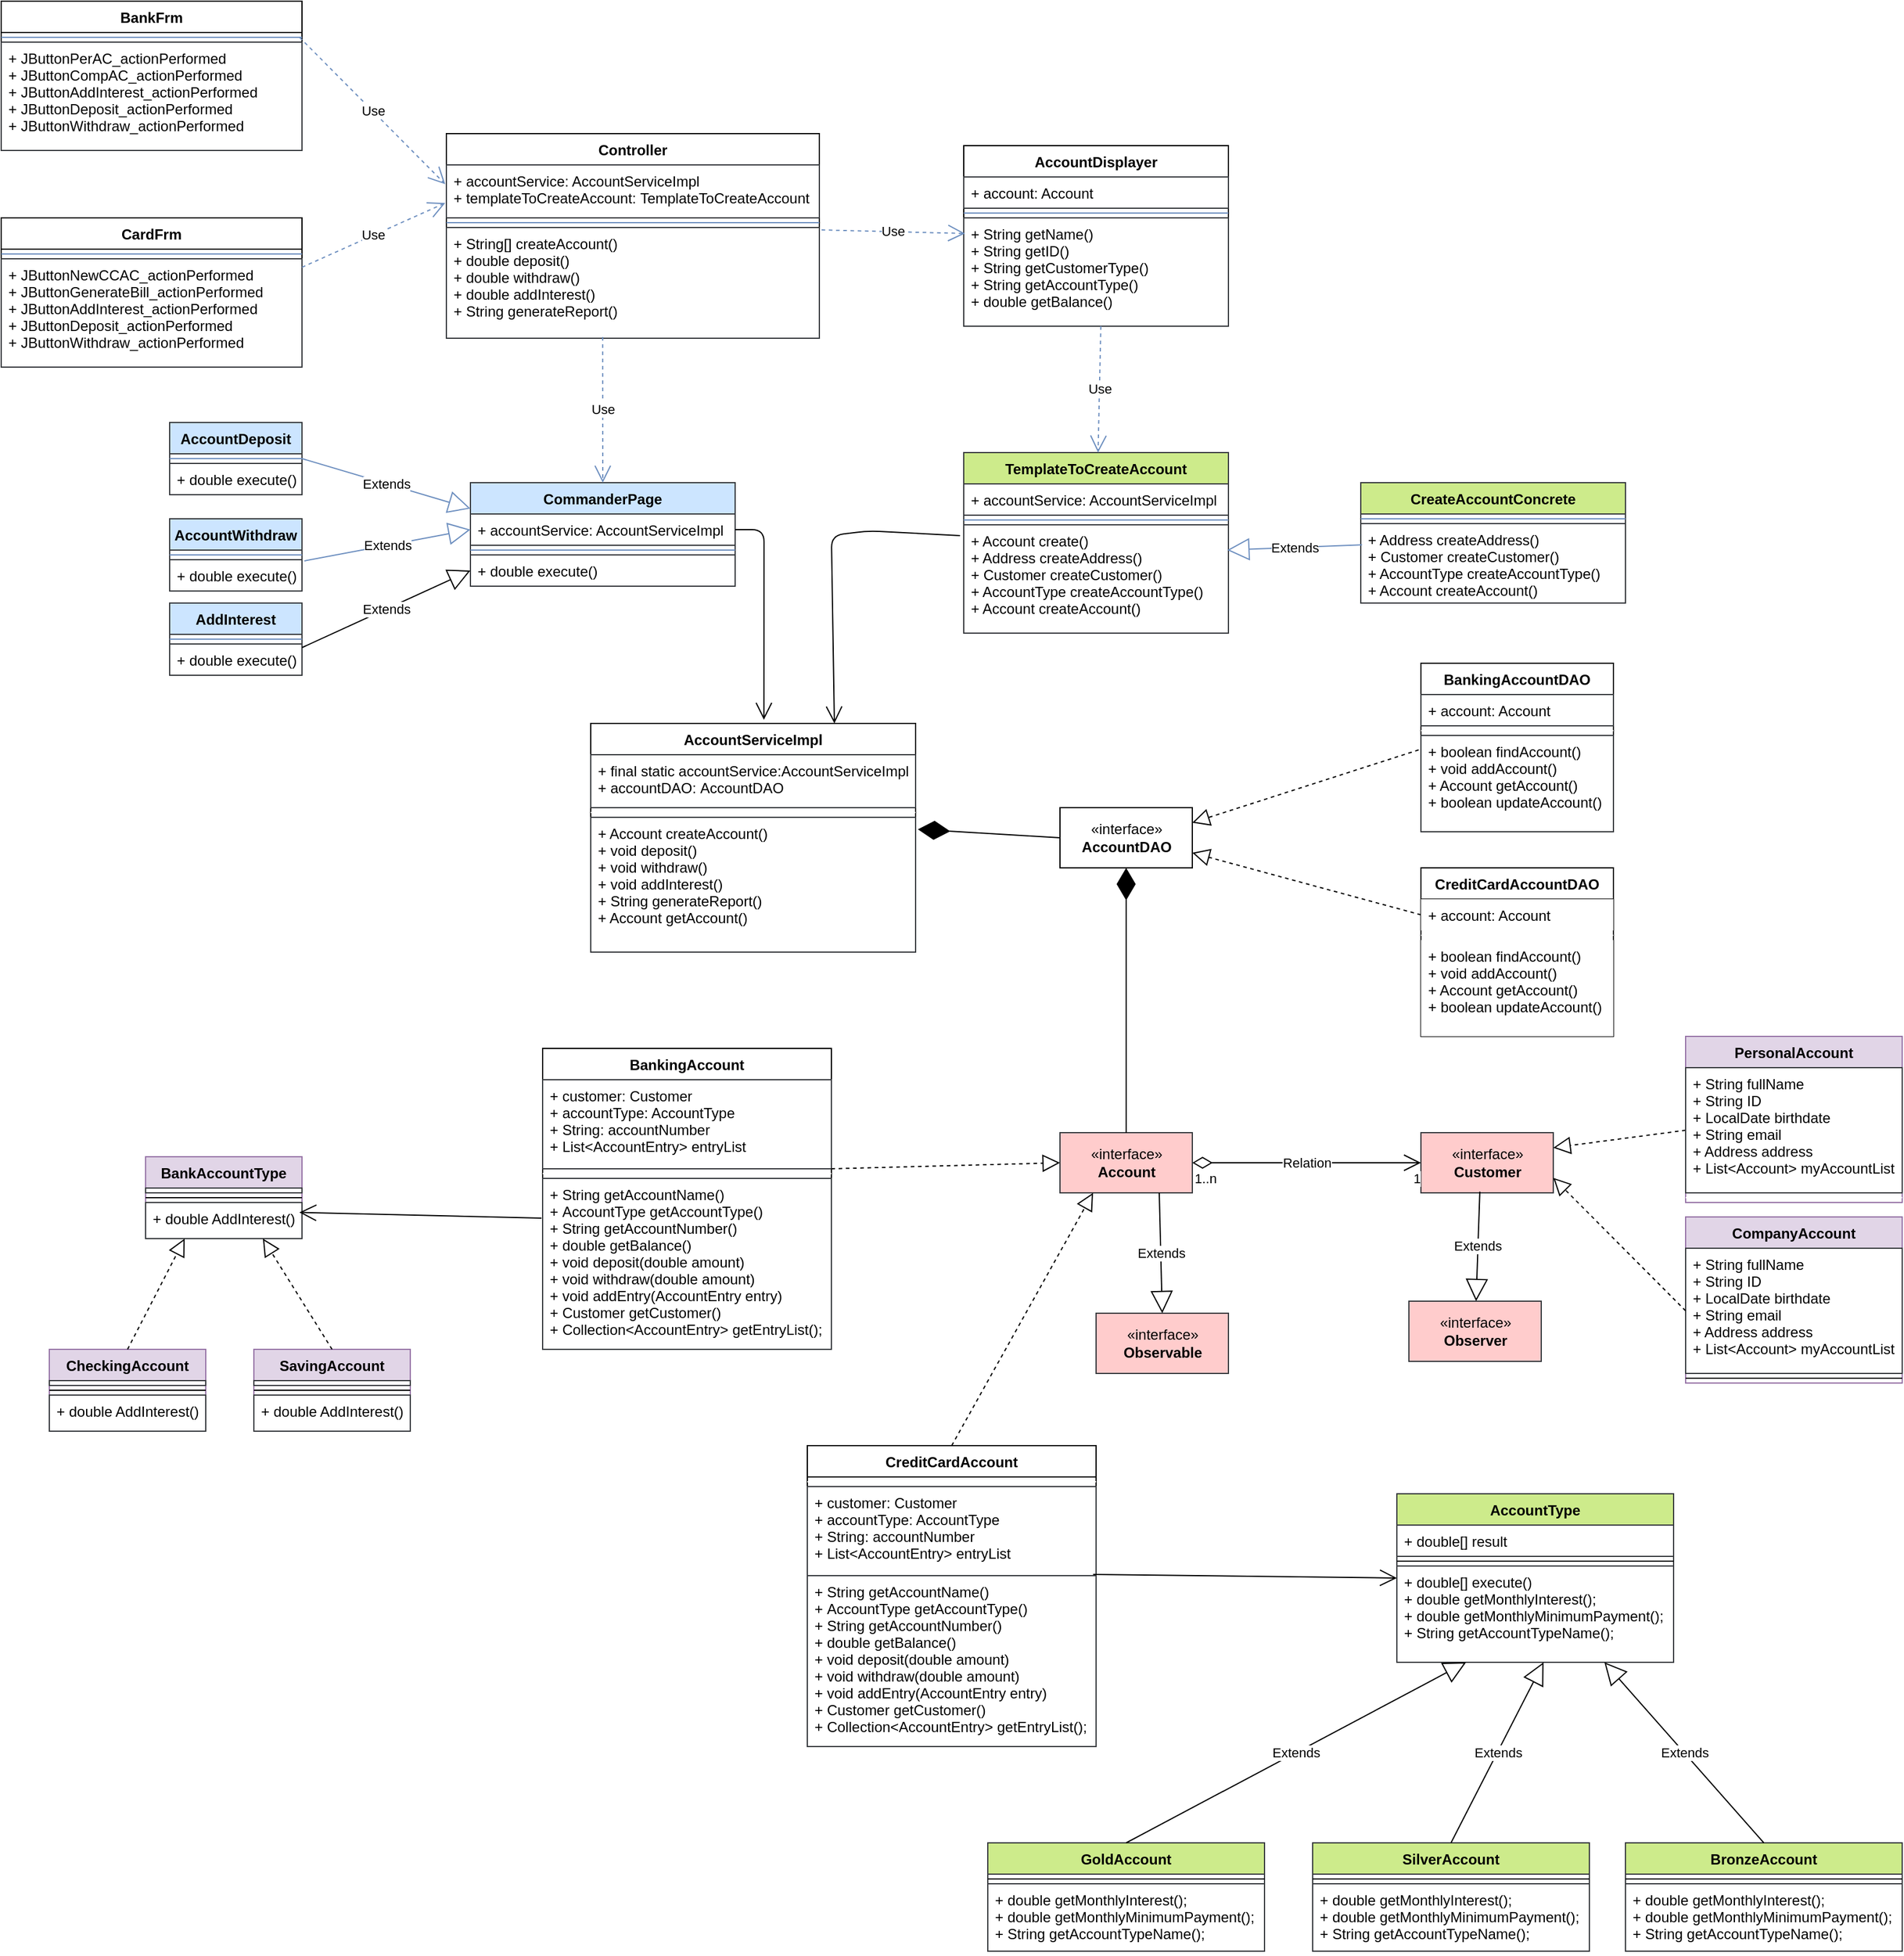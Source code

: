 <mxfile version="13.10.0" type="device"><diagram id="N6geoJVRwXy_Mv2rd3Je" name="Page-1"><mxGraphModel dx="946" dy="1611" grid="1" gridSize="10" guides="0" tooltips="1" connect="1" arrows="1" fold="1" page="1" pageScale="1" pageWidth="850" pageHeight="1100" math="0" shadow="0"><root><mxCell id="0"/><mxCell id="1" parent="0"/><mxCell id="7Wsvsvhpd3cD05kShC8l-5" value="CardFrm" style="swimlane;fontStyle=1;align=center;verticalAlign=top;childLayout=stackLayout;horizontal=1;startSize=26;horizontalStack=0;resizeParent=1;resizeParentMax=0;resizeLast=0;collapsible=1;marginBottom=0;" parent="1" vertex="1"><mxGeometry x="30" y="160" width="250" height="124" as="geometry"/></mxCell><mxCell id="7Wsvsvhpd3cD05kShC8l-7" value="" style="line;strokeWidth=1;fillColor=#dae8fc;align=left;verticalAlign=middle;spacingTop=-1;spacingLeft=3;spacingRight=3;rotatable=0;labelPosition=right;points=[];portConstraint=eastwest;strokeColor=#6c8ebf;" parent="7Wsvsvhpd3cD05kShC8l-5" vertex="1"><mxGeometry y="26" width="250" height="8" as="geometry"/></mxCell><mxCell id="7Wsvsvhpd3cD05kShC8l-8" value="+ JButtonNewCCAC_actionPerformed&#10;+ JButtonGenerateBill_actionPerformed&#10;+ JButtonAddInterest_actionPerformed&#10;+ JButtonDeposit_actionPerformed&#10;+ JButtonWithdraw_actionPerformed" style="text;strokeColor=#36393d;align=left;verticalAlign=top;spacingLeft=4;spacingRight=4;overflow=hidden;rotatable=0;points=[[0,0.5],[1,0.5]];portConstraint=eastwest;fillColor=#FFFFFF;" parent="7Wsvsvhpd3cD05kShC8l-5" vertex="1"><mxGeometry y="34" width="250" height="90" as="geometry"/></mxCell><mxCell id="7Wsvsvhpd3cD05kShC8l-23" value="BankFrm" style="swimlane;fontStyle=1;align=center;verticalAlign=top;childLayout=stackLayout;horizontal=1;startSize=26;horizontalStack=0;resizeParent=1;resizeParentMax=0;resizeLast=0;collapsible=1;marginBottom=0;" parent="1" vertex="1"><mxGeometry x="30" y="-20" width="250" height="124" as="geometry"/></mxCell><mxCell id="7Wsvsvhpd3cD05kShC8l-25" value="" style="line;strokeWidth=1;fillColor=#dae8fc;align=left;verticalAlign=middle;spacingTop=-1;spacingLeft=3;spacingRight=3;rotatable=0;labelPosition=right;points=[];portConstraint=eastwest;strokeColor=#6c8ebf;" parent="7Wsvsvhpd3cD05kShC8l-23" vertex="1"><mxGeometry y="26" width="250" height="8" as="geometry"/></mxCell><mxCell id="7Wsvsvhpd3cD05kShC8l-26" value="+ JButtonPerAC_actionPerformed&#10;+ JButtonCompAC_actionPerformed&#10;+ JButtonAddInterest_actionPerformed&#10;+ JButtonDeposit_actionPerformed&#10;+ JButtonWithdraw_actionPerformed" style="text;align=left;verticalAlign=top;spacingLeft=4;spacingRight=4;overflow=hidden;rotatable=0;points=[[0,0.5],[1,0.5]];portConstraint=eastwest;strokeColor=#36393d;fillColor=#FFFFFF;" parent="7Wsvsvhpd3cD05kShC8l-23" vertex="1"><mxGeometry y="34" width="250" height="90" as="geometry"/></mxCell><mxCell id="7Wsvsvhpd3cD05kShC8l-27" value="Controller" style="swimlane;fontStyle=1;align=center;verticalAlign=top;childLayout=stackLayout;horizontal=1;startSize=26;horizontalStack=0;resizeParent=1;resizeParentMax=0;resizeLast=0;collapsible=1;marginBottom=0;" parent="1" vertex="1"><mxGeometry x="400" y="90" width="310" height="170" as="geometry"/></mxCell><mxCell id="7Wsvsvhpd3cD05kShC8l-28" value="+ accountService: AccountServiceImpl&#10;+ templateToCreateAccount: TemplateToCreateAccount" style="text;strokeColor=#36393d;align=left;verticalAlign=top;spacingLeft=4;spacingRight=4;overflow=hidden;rotatable=0;points=[[0,0.5],[1,0.5]];portConstraint=eastwest;fillColor=#FFFFFF;" parent="7Wsvsvhpd3cD05kShC8l-27" vertex="1"><mxGeometry y="26" width="310" height="44" as="geometry"/></mxCell><mxCell id="7Wsvsvhpd3cD05kShC8l-29" value="" style="line;strokeWidth=1;fillColor=#dae8fc;align=left;verticalAlign=middle;spacingTop=-1;spacingLeft=3;spacingRight=3;rotatable=0;labelPosition=right;points=[];portConstraint=eastwest;strokeColor=#6c8ebf;" parent="7Wsvsvhpd3cD05kShC8l-27" vertex="1"><mxGeometry y="70" width="310" height="8" as="geometry"/></mxCell><mxCell id="7Wsvsvhpd3cD05kShC8l-30" value="+ String[] createAccount()&#10;+ double deposit()&#10;+ double withdraw()&#10;+ double addInterest()&#10;+ String generateReport()&#10;" style="text;strokeColor=#36393d;align=left;verticalAlign=top;spacingLeft=4;spacingRight=4;overflow=hidden;rotatable=0;points=[[0,0.5],[1,0.5]];portConstraint=eastwest;fillColor=#FFFFFF;" parent="7Wsvsvhpd3cD05kShC8l-27" vertex="1"><mxGeometry y="78" width="310" height="92" as="geometry"/></mxCell><mxCell id="7Wsvsvhpd3cD05kShC8l-33" value="Use" style="endArrow=open;endSize=12;dashed=1;html=1;exitX=0.992;exitY=-0.044;exitDx=0;exitDy=0;exitPerimeter=0;entryX=-0.003;entryY=0.364;entryDx=0;entryDy=0;entryPerimeter=0;fillColor=#dae8fc;strokeColor=#6c8ebf;" parent="1" source="7Wsvsvhpd3cD05kShC8l-26" target="7Wsvsvhpd3cD05kShC8l-28" edge="1"><mxGeometry width="160" relative="1" as="geometry"><mxPoint x="340" y="140" as="sourcePoint"/><mxPoint x="345" y="153" as="targetPoint"/></mxGeometry></mxCell><mxCell id="7Wsvsvhpd3cD05kShC8l-34" value="Use" style="endArrow=open;endSize=12;dashed=1;html=1;exitX=1;exitY=0.078;exitDx=0;exitDy=0;exitPerimeter=0;entryX=-0.003;entryY=0.719;entryDx=0;entryDy=0;entryPerimeter=0;fillColor=#dae8fc;strokeColor=#6c8ebf;" parent="1" source="7Wsvsvhpd3cD05kShC8l-8" target="7Wsvsvhpd3cD05kShC8l-28" edge="1"><mxGeometry width="160" relative="1" as="geometry"><mxPoint x="288" y="66.04" as="sourcePoint"/><mxPoint x="355" y="163.024" as="targetPoint"/></mxGeometry></mxCell><mxCell id="7Wsvsvhpd3cD05kShC8l-35" value="CommanderPage" style="swimlane;fontStyle=1;align=center;verticalAlign=top;childLayout=stackLayout;horizontal=1;startSize=26;horizontalStack=0;resizeParent=1;resizeParentMax=0;resizeLast=0;collapsible=1;marginBottom=0;fillColor=#cce5ff;strokeColor=#36393d;" parent="1" vertex="1"><mxGeometry x="420" y="380" width="220" height="86" as="geometry"/></mxCell><mxCell id="7Wsvsvhpd3cD05kShC8l-36" value="+ accountService: AccountServiceImpl" style="text;strokeColor=#36393d;align=left;verticalAlign=top;spacingLeft=4;spacingRight=4;overflow=hidden;rotatable=0;points=[[0,0.5],[1,0.5]];portConstraint=eastwest;fillColor=#FFFFFF;" parent="7Wsvsvhpd3cD05kShC8l-35" vertex="1"><mxGeometry y="26" width="220" height="26" as="geometry"/></mxCell><mxCell id="7Wsvsvhpd3cD05kShC8l-37" value="" style="line;strokeWidth=1;fillColor=#dae8fc;align=left;verticalAlign=middle;spacingTop=-1;spacingLeft=3;spacingRight=3;rotatable=0;labelPosition=right;points=[];portConstraint=eastwest;strokeColor=#6c8ebf;" parent="7Wsvsvhpd3cD05kShC8l-35" vertex="1"><mxGeometry y="52" width="220" height="8" as="geometry"/></mxCell><mxCell id="7Wsvsvhpd3cD05kShC8l-38" value="+ double execute()" style="text;strokeColor=#36393d;align=left;verticalAlign=top;spacingLeft=4;spacingRight=4;overflow=hidden;rotatable=0;points=[[0,0.5],[1,0.5]];portConstraint=eastwest;fillColor=#FFFFFF;" parent="7Wsvsvhpd3cD05kShC8l-35" vertex="1"><mxGeometry y="60" width="220" height="26" as="geometry"/></mxCell><mxCell id="7Wsvsvhpd3cD05kShC8l-39" value="Use" style="endArrow=open;endSize=12;dashed=1;html=1;entryX=0.5;entryY=0;entryDx=0;entryDy=0;exitX=0.419;exitY=0.989;exitDx=0;exitDy=0;exitPerimeter=0;fillColor=#dae8fc;strokeColor=#6c8ebf;" parent="1" source="7Wsvsvhpd3cD05kShC8l-30" target="7Wsvsvhpd3cD05kShC8l-35" edge="1"><mxGeometry width="160" relative="1" as="geometry"><mxPoint x="557" y="279" as="sourcePoint"/><mxPoint x="419.07" y="177.636" as="targetPoint"/></mxGeometry></mxCell><mxCell id="7Wsvsvhpd3cD05kShC8l-41" value="AccountDeposit" style="swimlane;fontStyle=1;align=center;verticalAlign=top;childLayout=stackLayout;horizontal=1;startSize=26;horizontalStack=0;resizeParent=1;resizeParentMax=0;resizeLast=0;collapsible=1;marginBottom=0;fillColor=#cce5ff;strokeColor=#36393d;" parent="1" vertex="1"><mxGeometry x="170" y="330" width="110" height="60" as="geometry"/></mxCell><mxCell id="7Wsvsvhpd3cD05kShC8l-43" value="" style="line;strokeWidth=1;fillColor=#dae8fc;align=left;verticalAlign=middle;spacingTop=-1;spacingLeft=3;spacingRight=3;rotatable=0;labelPosition=right;points=[];portConstraint=eastwest;strokeColor=#6c8ebf;" parent="7Wsvsvhpd3cD05kShC8l-41" vertex="1"><mxGeometry y="26" width="110" height="8" as="geometry"/></mxCell><mxCell id="7Wsvsvhpd3cD05kShC8l-44" value="+ double execute():" style="text;strokeColor=#36393d;align=left;verticalAlign=top;spacingLeft=4;spacingRight=4;overflow=hidden;rotatable=0;points=[[0,0.5],[1,0.5]];portConstraint=eastwest;fillColor=#FFFFFF;" parent="7Wsvsvhpd3cD05kShC8l-41" vertex="1"><mxGeometry y="34" width="110" height="26" as="geometry"/></mxCell><mxCell id="7Wsvsvhpd3cD05kShC8l-45" value="AccountWithdraw" style="swimlane;fontStyle=1;align=center;verticalAlign=top;childLayout=stackLayout;horizontal=1;startSize=26;horizontalStack=0;resizeParent=1;resizeParentMax=0;resizeLast=0;collapsible=1;marginBottom=0;fillColor=#cce5ff;strokeColor=#36393d;" parent="1" vertex="1"><mxGeometry x="170" y="410" width="110" height="60" as="geometry"/></mxCell><mxCell id="7Wsvsvhpd3cD05kShC8l-46" value="" style="line;strokeWidth=1;fillColor=#dae8fc;align=left;verticalAlign=middle;spacingTop=-1;spacingLeft=3;spacingRight=3;rotatable=0;labelPosition=right;points=[];portConstraint=eastwest;strokeColor=#6c8ebf;" parent="7Wsvsvhpd3cD05kShC8l-45" vertex="1"><mxGeometry y="26" width="110" height="8" as="geometry"/></mxCell><mxCell id="7Wsvsvhpd3cD05kShC8l-47" value="+ double execute():" style="text;strokeColor=#36393d;align=left;verticalAlign=top;spacingLeft=4;spacingRight=4;overflow=hidden;rotatable=0;points=[[0,0.5],[1,0.5]];portConstraint=eastwest;fillColor=#FFFFFF;" parent="7Wsvsvhpd3cD05kShC8l-45" vertex="1"><mxGeometry y="34" width="110" height="26" as="geometry"/></mxCell><mxCell id="7Wsvsvhpd3cD05kShC8l-48" value="AddInterest" style="swimlane;fontStyle=1;align=center;verticalAlign=top;childLayout=stackLayout;horizontal=1;startSize=26;horizontalStack=0;resizeParent=1;resizeParentMax=0;resizeLast=0;collapsible=1;marginBottom=0;fillColor=#cce5ff;strokeColor=#36393d;" parent="1" vertex="1"><mxGeometry x="170" y="480" width="110" height="60" as="geometry"/></mxCell><mxCell id="7Wsvsvhpd3cD05kShC8l-49" value="" style="line;strokeWidth=1;fillColor=#dae8fc;align=left;verticalAlign=middle;spacingTop=-1;spacingLeft=3;spacingRight=3;rotatable=0;labelPosition=right;points=[];portConstraint=eastwest;strokeColor=#6c8ebf;" parent="7Wsvsvhpd3cD05kShC8l-48" vertex="1"><mxGeometry y="26" width="110" height="8" as="geometry"/></mxCell><mxCell id="7Wsvsvhpd3cD05kShC8l-50" value="+ double execute():" style="text;strokeColor=#36393d;align=left;verticalAlign=top;spacingLeft=4;spacingRight=4;overflow=hidden;rotatable=0;points=[[0,0.5],[1,0.5]];portConstraint=eastwest;fillColor=#FFFFFF;" parent="7Wsvsvhpd3cD05kShC8l-48" vertex="1"><mxGeometry y="34" width="110" height="26" as="geometry"/></mxCell><mxCell id="7Wsvsvhpd3cD05kShC8l-53" value="AccountDisplayer" style="swimlane;fontStyle=1;align=center;verticalAlign=top;childLayout=stackLayout;horizontal=1;startSize=26;horizontalStack=0;resizeParent=1;resizeParentMax=0;resizeLast=0;collapsible=1;marginBottom=0;" parent="1" vertex="1"><mxGeometry x="830" y="100" width="220" height="150" as="geometry"/></mxCell><mxCell id="7Wsvsvhpd3cD05kShC8l-54" value="+ account: Account" style="text;strokeColor=#36393d;align=left;verticalAlign=top;spacingLeft=4;spacingRight=4;overflow=hidden;rotatable=0;points=[[0,0.5],[1,0.5]];portConstraint=eastwest;fillColor=#FFFFFF;" parent="7Wsvsvhpd3cD05kShC8l-53" vertex="1"><mxGeometry y="26" width="220" height="26" as="geometry"/></mxCell><mxCell id="7Wsvsvhpd3cD05kShC8l-55" value="" style="line;strokeWidth=1;fillColor=#dae8fc;align=left;verticalAlign=middle;spacingTop=-1;spacingLeft=3;spacingRight=3;rotatable=0;labelPosition=right;points=[];portConstraint=eastwest;strokeColor=#6c8ebf;" parent="7Wsvsvhpd3cD05kShC8l-53" vertex="1"><mxGeometry y="52" width="220" height="8" as="geometry"/></mxCell><mxCell id="7Wsvsvhpd3cD05kShC8l-56" value="+ String getName()&#10;+ String getID()&#10;+ String getCustomerType()&#10;+ String getAccountType()&#10;+ double getBalance()" style="text;strokeColor=#36393d;align=left;verticalAlign=top;spacingLeft=4;spacingRight=4;overflow=hidden;rotatable=0;points=[[0,0.5],[1,0.5]];portConstraint=eastwest;fillColor=#FFFFFF;" parent="7Wsvsvhpd3cD05kShC8l-53" vertex="1"><mxGeometry y="60" width="220" height="90" as="geometry"/></mxCell><mxCell id="7Wsvsvhpd3cD05kShC8l-57" value="Use" style="endArrow=open;endSize=12;dashed=1;html=1;entryX=0.005;entryY=0.144;entryDx=0;entryDy=0;exitX=1.006;exitY=0.022;exitDx=0;exitDy=0;exitPerimeter=0;entryPerimeter=0;fillColor=#dae8fc;strokeColor=#6c8ebf;" parent="1" source="7Wsvsvhpd3cD05kShC8l-30" target="7Wsvsvhpd3cD05kShC8l-56" edge="1"><mxGeometry width="160" relative="1" as="geometry"><mxPoint x="567" y="289" as="sourcePoint"/><mxPoint x="435" y="360" as="targetPoint"/></mxGeometry></mxCell><mxCell id="7Wsvsvhpd3cD05kShC8l-58" value="TemplateToCreateAccount" style="swimlane;fontStyle=1;align=center;verticalAlign=top;childLayout=stackLayout;horizontal=1;startSize=26;horizontalStack=0;resizeParent=1;resizeParentMax=0;resizeLast=0;collapsible=1;marginBottom=0;fillColor=#cdeb8b;strokeColor=#36393d;" parent="1" vertex="1"><mxGeometry x="830" y="355" width="220" height="150" as="geometry"/></mxCell><mxCell id="7Wsvsvhpd3cD05kShC8l-59" value="+ accountService: AccountServiceImpl" style="text;strokeColor=#36393d;align=left;verticalAlign=top;spacingLeft=4;spacingRight=4;overflow=hidden;rotatable=0;points=[[0,0.5],[1,0.5]];portConstraint=eastwest;fillColor=#FFFFFF;" parent="7Wsvsvhpd3cD05kShC8l-58" vertex="1"><mxGeometry y="26" width="220" height="26" as="geometry"/></mxCell><mxCell id="7Wsvsvhpd3cD05kShC8l-60" value="" style="line;strokeWidth=1;fillColor=#dae8fc;align=left;verticalAlign=middle;spacingTop=-1;spacingLeft=3;spacingRight=3;rotatable=0;labelPosition=right;points=[];portConstraint=eastwest;strokeColor=#6c8ebf;" parent="7Wsvsvhpd3cD05kShC8l-58" vertex="1"><mxGeometry y="52" width="220" height="8" as="geometry"/></mxCell><mxCell id="7Wsvsvhpd3cD05kShC8l-61" value="+ Account create()&#10;+ Address createAddress()&#10;+ Customer createCustomer()&#10;+ AccountType createAccountType()&#10;+ Account createAccount()" style="text;strokeColor=#36393d;align=left;verticalAlign=top;spacingLeft=4;spacingRight=4;overflow=hidden;rotatable=0;points=[[0,0.5],[1,0.5]];portConstraint=eastwest;fillColor=#FFFFFF;" parent="7Wsvsvhpd3cD05kShC8l-58" vertex="1"><mxGeometry y="60" width="220" height="90" as="geometry"/></mxCell><mxCell id="7Wsvsvhpd3cD05kShC8l-62" value="Use" style="endArrow=open;endSize=12;dashed=1;html=1;exitX=0.518;exitY=1;exitDx=0;exitDy=0;exitPerimeter=0;fillColor=#dae8fc;strokeColor=#6c8ebf;" parent="1" source="7Wsvsvhpd3cD05kShC8l-56" target="7Wsvsvhpd3cD05kShC8l-58" edge="1"><mxGeometry width="160" relative="1" as="geometry"><mxPoint x="731.86" y="200.024" as="sourcePoint"/><mxPoint x="841.1" y="202.96" as="targetPoint"/></mxGeometry></mxCell><mxCell id="7Wsvsvhpd3cD05kShC8l-63" value="CreateAccountConcrete" style="swimlane;fontStyle=1;align=center;verticalAlign=top;childLayout=stackLayout;horizontal=1;startSize=26;horizontalStack=0;resizeParent=1;resizeParentMax=0;resizeLast=0;collapsible=1;marginBottom=0;fillColor=#cdeb8b;strokeColor=#36393d;" parent="1" vertex="1"><mxGeometry x="1160" y="380" width="220" height="100" as="geometry"/></mxCell><mxCell id="7Wsvsvhpd3cD05kShC8l-65" value="" style="line;strokeWidth=1;fillColor=#dae8fc;align=left;verticalAlign=middle;spacingTop=-1;spacingLeft=3;spacingRight=3;rotatable=0;labelPosition=right;points=[];portConstraint=eastwest;strokeColor=#6c8ebf;" parent="7Wsvsvhpd3cD05kShC8l-63" vertex="1"><mxGeometry y="26" width="220" height="8" as="geometry"/></mxCell><mxCell id="7Wsvsvhpd3cD05kShC8l-66" value="+ Address createAddress()&#10;+ Customer createCustomer()&#10;+ AccountType createAccountType()&#10;+ Account createAccount()" style="text;strokeColor=#36393d;align=left;verticalAlign=top;spacingLeft=4;spacingRight=4;overflow=hidden;rotatable=0;points=[[0,0.5],[1,0.5]];portConstraint=eastwest;fillColor=#FFFFFF;" parent="7Wsvsvhpd3cD05kShC8l-63" vertex="1"><mxGeometry y="34" width="220" height="66" as="geometry"/></mxCell><mxCell id="7Wsvsvhpd3cD05kShC8l-67" value="Extends" style="endArrow=block;endSize=16;endFill=0;html=1;exitX=0.005;exitY=0.267;exitDx=0;exitDy=0;exitPerimeter=0;fillColor=#dae8fc;strokeColor=#6c8ebf;" parent="1" source="7Wsvsvhpd3cD05kShC8l-66" edge="1"><mxGeometry width="160" relative="1" as="geometry"><mxPoint x="460" y="340" as="sourcePoint"/><mxPoint x="1049" y="436" as="targetPoint"/></mxGeometry></mxCell><mxCell id="7Wsvsvhpd3cD05kShC8l-68" value="Extends" style="endArrow=block;endSize=16;endFill=0;html=1;exitX=1;exitY=0.5;exitDx=0;exitDy=0;entryX=0;entryY=0.25;entryDx=0;entryDy=0;fillColor=#dae8fc;strokeColor=#6c8ebf;" parent="1" source="7Wsvsvhpd3cD05kShC8l-41" target="7Wsvsvhpd3cD05kShC8l-35" edge="1"><mxGeometry width="160" relative="1" as="geometry"><mxPoint x="360" y="340" as="sourcePoint"/><mxPoint x="520" y="340" as="targetPoint"/></mxGeometry></mxCell><mxCell id="7Wsvsvhpd3cD05kShC8l-69" value="Extends" style="endArrow=block;endSize=16;endFill=0;html=1;exitX=1.018;exitY=0.038;exitDx=0;exitDy=0;entryX=0;entryY=0.5;entryDx=0;entryDy=0;exitPerimeter=0;fillColor=#dae8fc;strokeColor=#6c8ebf;" parent="1" source="7Wsvsvhpd3cD05kShC8l-47" target="7Wsvsvhpd3cD05kShC8l-36" edge="1"><mxGeometry width="160" relative="1" as="geometry"><mxPoint x="290" y="400" as="sourcePoint"/><mxPoint x="430" y="411.5" as="targetPoint"/></mxGeometry></mxCell><mxCell id="7Wsvsvhpd3cD05kShC8l-70" value="Extends" style="endArrow=block;endSize=16;endFill=0;html=1;exitX=1;exitY=0.115;exitDx=0;exitDy=0;entryX=0;entryY=0.5;entryDx=0;entryDy=0;exitPerimeter=0;" parent="1" source="7Wsvsvhpd3cD05kShC8l-50" target="7Wsvsvhpd3cD05kShC8l-38" edge="1"><mxGeometry width="160" relative="1" as="geometry"><mxPoint x="300" y="410" as="sourcePoint"/><mxPoint x="440" y="421.5" as="targetPoint"/></mxGeometry></mxCell><mxCell id="7Wsvsvhpd3cD05kShC8l-71" value="AccountServiceImpl" style="swimlane;fontStyle=1;align=center;verticalAlign=top;childLayout=stackLayout;horizontal=1;startSize=26;horizontalStack=0;resizeParent=1;resizeParentMax=0;resizeLast=0;collapsible=1;marginBottom=0;" parent="1" vertex="1"><mxGeometry x="520" y="580" width="270" height="190" as="geometry"/></mxCell><mxCell id="7Wsvsvhpd3cD05kShC8l-72" value="+ final static accountService:AccountServiceImpl&#10;+ accountDAO: AccountDAO" style="text;strokeColor=#36393d;align=left;verticalAlign=top;spacingLeft=4;spacingRight=4;overflow=hidden;rotatable=0;points=[[0,0.5],[1,0.5]];portConstraint=eastwest;fillColor=#FFFFFF;" parent="7Wsvsvhpd3cD05kShC8l-71" vertex="1"><mxGeometry y="26" width="270" height="44" as="geometry"/></mxCell><mxCell id="7Wsvsvhpd3cD05kShC8l-73" value="" style="line;strokeWidth=1;align=left;verticalAlign=middle;spacingTop=-1;spacingLeft=3;spacingRight=3;rotatable=0;labelPosition=right;points=[];portConstraint=eastwest;fillColor=#FFFFFF;strokeColor=#FFFFFF;" parent="7Wsvsvhpd3cD05kShC8l-71" vertex="1"><mxGeometry y="70" width="270" height="8" as="geometry"/></mxCell><mxCell id="7Wsvsvhpd3cD05kShC8l-74" value="+ Account createAccount()&#10;+ void deposit()&#10;+ void withdraw()&#10;+ void addInterest()&#10;+ String generateReport()&#10;+ Account getAccount()" style="text;strokeColor=#36393d;align=left;verticalAlign=top;spacingLeft=4;spacingRight=4;overflow=hidden;rotatable=0;points=[[0,0.5],[1,0.5]];portConstraint=eastwest;fillColor=#FFFFFF;" parent="7Wsvsvhpd3cD05kShC8l-71" vertex="1"><mxGeometry y="78" width="270" height="112" as="geometry"/></mxCell><mxCell id="7Wsvsvhpd3cD05kShC8l-79" value="«interface»&lt;br&gt;&lt;b&gt;AccountDAO&lt;/b&gt;" style="html=1;" parent="1" vertex="1"><mxGeometry x="910" y="650" width="110" height="50" as="geometry"/></mxCell><mxCell id="7Wsvsvhpd3cD05kShC8l-80" value="BankingAccountDAO" style="swimlane;fontStyle=1;align=center;verticalAlign=top;childLayout=stackLayout;horizontal=1;startSize=26;horizontalStack=0;resizeParent=1;resizeParentMax=0;resizeLast=0;collapsible=1;marginBottom=0;" parent="1" vertex="1"><mxGeometry x="1210" y="530" width="160" height="140" as="geometry"/></mxCell><mxCell id="7Wsvsvhpd3cD05kShC8l-81" value="+ account: Account" style="text;strokeColor=#36393d;align=left;verticalAlign=top;spacingLeft=4;spacingRight=4;overflow=hidden;rotatable=0;points=[[0,0.5],[1,0.5]];portConstraint=eastwest;fillColor=#FFFFFF;" parent="7Wsvsvhpd3cD05kShC8l-80" vertex="1"><mxGeometry y="26" width="160" height="26" as="geometry"/></mxCell><mxCell id="7Wsvsvhpd3cD05kShC8l-82" value="" style="line;strokeWidth=1;align=left;verticalAlign=middle;spacingTop=-1;spacingLeft=3;spacingRight=3;rotatable=0;labelPosition=right;points=[];portConstraint=eastwest;strokeColor=#FFFFFF;fillColor=#FFFFFF;" parent="7Wsvsvhpd3cD05kShC8l-80" vertex="1"><mxGeometry y="52" width="160" height="8" as="geometry"/></mxCell><mxCell id="7Wsvsvhpd3cD05kShC8l-83" value="+ boolean findAccount()&#10;+ void addAccount()&#10;+ Account getAccount()&#10;+ boolean updateAccount()" style="text;strokeColor=#36393d;align=left;verticalAlign=top;spacingLeft=4;spacingRight=4;overflow=hidden;rotatable=0;points=[[0,0.5],[1,0.5]];portConstraint=eastwest;fillColor=#FFFFFF;" parent="7Wsvsvhpd3cD05kShC8l-80" vertex="1"><mxGeometry y="60" width="160" height="80" as="geometry"/></mxCell><mxCell id="7Wsvsvhpd3cD05kShC8l-88" value="CreditCardAccountDAO" style="swimlane;fontStyle=1;align=center;verticalAlign=top;childLayout=stackLayout;horizontal=1;startSize=26;horizontalStack=0;resizeParent=1;resizeParentMax=0;resizeLast=0;collapsible=1;marginBottom=0;" parent="1" vertex="1"><mxGeometry x="1210" y="700" width="160" height="140" as="geometry"/></mxCell><mxCell id="7Wsvsvhpd3cD05kShC8l-89" value="+ account: Account" style="text;align=left;verticalAlign=top;spacingLeft=4;spacingRight=4;overflow=hidden;rotatable=0;points=[[0,0.5],[1,0.5]];portConstraint=eastwest;fillColor=#FFFFFF;" parent="7Wsvsvhpd3cD05kShC8l-88" vertex="1"><mxGeometry y="26" width="160" height="26" as="geometry"/></mxCell><mxCell id="7Wsvsvhpd3cD05kShC8l-90" value="" style="line;strokeWidth=1;align=left;verticalAlign=middle;spacingTop=-1;spacingLeft=3;spacingRight=3;rotatable=0;labelPosition=right;points=[];portConstraint=eastwest;fillColor=#FFFFFF;strokeColor=#FFFFFF;" parent="7Wsvsvhpd3cD05kShC8l-88" vertex="1"><mxGeometry y="52" width="160" height="8" as="geometry"/></mxCell><mxCell id="7Wsvsvhpd3cD05kShC8l-91" value="+ boolean findAccount()&#10;+ void addAccount()&#10;+ Account getAccount()&#10;+ boolean updateAccount()" style="text;align=left;verticalAlign=top;spacingLeft=4;spacingRight=4;overflow=hidden;rotatable=0;points=[[0,0.5],[1,0.5]];portConstraint=eastwest;fillColor=#FFFFFF;" parent="7Wsvsvhpd3cD05kShC8l-88" vertex="1"><mxGeometry y="60" width="160" height="80" as="geometry"/></mxCell><mxCell id="7Wsvsvhpd3cD05kShC8l-92" value="" style="endArrow=block;dashed=1;endFill=0;endSize=12;html=1;exitX=-0.012;exitY=0.15;exitDx=0;exitDy=0;exitPerimeter=0;entryX=1;entryY=0.25;entryDx=0;entryDy=0;fillColor=#ffe6cc;" parent="1" source="7Wsvsvhpd3cD05kShC8l-83" target="7Wsvsvhpd3cD05kShC8l-79" edge="1"><mxGeometry width="160" relative="1" as="geometry"><mxPoint x="840" y="630" as="sourcePoint"/><mxPoint x="1000" y="630" as="targetPoint"/></mxGeometry></mxCell><mxCell id="7Wsvsvhpd3cD05kShC8l-93" value="" style="endArrow=block;dashed=1;endFill=0;endSize=12;html=1;exitX=0;exitY=0.5;exitDx=0;exitDy=0;entryX=1;entryY=0.75;entryDx=0;entryDy=0;fillColor=#ffe6cc;" parent="1" source="7Wsvsvhpd3cD05kShC8l-89" target="7Wsvsvhpd3cD05kShC8l-79" edge="1"><mxGeometry width="160" relative="1" as="geometry"><mxPoint x="1088.08" y="622" as="sourcePoint"/><mxPoint x="1000" y="672.5" as="targetPoint"/></mxGeometry></mxCell><mxCell id="7Wsvsvhpd3cD05kShC8l-102" value="«interface»&lt;br&gt;&lt;b&gt;Account&lt;/b&gt;" style="html=1;fillColor=#ffcccc;strokeColor=#36393d;" parent="1" vertex="1"><mxGeometry x="910" y="920" width="110" height="50" as="geometry"/></mxCell><mxCell id="7Wsvsvhpd3cD05kShC8l-103" value="BankingAccount" style="swimlane;fontStyle=1;align=center;verticalAlign=top;childLayout=stackLayout;horizontal=1;startSize=26;horizontalStack=0;resizeParent=1;resizeParentMax=0;resizeLast=0;collapsible=1;marginBottom=0;" parent="1" vertex="1"><mxGeometry x="480" y="850" width="240" height="250" as="geometry"/></mxCell><mxCell id="7Wsvsvhpd3cD05kShC8l-104" value="+ customer: Customer&#10;+ accountType: AccountType&#10;+ String: accountNumber&#10;+ List&lt;AccountEntry&gt; entryList" style="text;strokeColor=#36393d;align=left;verticalAlign=top;spacingLeft=4;spacingRight=4;overflow=hidden;rotatable=0;points=[[0,0.5],[1,0.5]];portConstraint=eastwest;fillColor=#FFFFFF;" parent="7Wsvsvhpd3cD05kShC8l-103" vertex="1"><mxGeometry y="26" width="240" height="74" as="geometry"/></mxCell><mxCell id="7Wsvsvhpd3cD05kShC8l-105" value="" style="line;strokeWidth=1;align=left;verticalAlign=middle;spacingTop=-1;spacingLeft=3;spacingRight=3;rotatable=0;labelPosition=right;points=[];portConstraint=eastwest;fillColor=#FFFFFF;strokeColor=#FFFFFF;" parent="7Wsvsvhpd3cD05kShC8l-103" vertex="1"><mxGeometry y="100" width="240" height="8" as="geometry"/></mxCell><mxCell id="7Wsvsvhpd3cD05kShC8l-106" value="+ String getAccountName()&#10;+ AccountType getAccountType()&#10;+ String getAccountNumber()&#10;+ double getBalance()&#10;+ void deposit(double amount)&#10;+ void withdraw(double amount)&#10;+ void addEntry(AccountEntry entry)&#10;+ Customer getCustomer()&#10;+ Collection&lt;AccountEntry&gt; getEntryList();" style="text;strokeColor=#36393d;align=left;verticalAlign=top;spacingLeft=4;spacingRight=4;overflow=hidden;rotatable=0;points=[[0,0.5],[1,0.5]];portConstraint=eastwest;fillColor=#FFFFFF;" parent="7Wsvsvhpd3cD05kShC8l-103" vertex="1"><mxGeometry y="108" width="240" height="142" as="geometry"/></mxCell><mxCell id="7Wsvsvhpd3cD05kShC8l-107" value="" style="endArrow=open;endFill=1;endSize=12;html=1;entryX=0.533;entryY=-0.016;entryDx=0;entryDy=0;exitX=1;exitY=0.5;exitDx=0;exitDy=0;entryPerimeter=0;" parent="1" source="7Wsvsvhpd3cD05kShC8l-36" target="7Wsvsvhpd3cD05kShC8l-71" edge="1"><mxGeometry width="160" relative="1" as="geometry"><mxPoint x="645" y="426" as="sourcePoint"/><mxPoint x="940" y="720" as="targetPoint"/><Array as="points"><mxPoint x="664" y="419"/></Array></mxGeometry></mxCell><mxCell id="7Wsvsvhpd3cD05kShC8l-108" value="" style="endArrow=open;endFill=1;endSize=12;html=1;entryX=0.75;entryY=0;entryDx=0;entryDy=0;exitX=-0.014;exitY=0.1;exitDx=0;exitDy=0;exitPerimeter=0;" parent="1" source="7Wsvsvhpd3cD05kShC8l-61" target="7Wsvsvhpd3cD05kShC8l-71" edge="1"><mxGeometry width="160" relative="1" as="geometry"><mxPoint x="650" y="429" as="sourcePoint"/><mxPoint x="673.91" y="586.96" as="targetPoint"/><Array as="points"><mxPoint x="750" y="420"/><mxPoint x="720" y="424"/></Array></mxGeometry></mxCell><mxCell id="7Wsvsvhpd3cD05kShC8l-109" value="" style="endArrow=diamondThin;endFill=1;endSize=24;html=1;exitX=0;exitY=0.5;exitDx=0;exitDy=0;entryX=1.007;entryY=0.089;entryDx=0;entryDy=0;entryPerimeter=0;fillColor=#ffe6cc;" parent="1" source="7Wsvsvhpd3cD05kShC8l-79" target="7Wsvsvhpd3cD05kShC8l-74" edge="1"><mxGeometry width="160" relative="1" as="geometry"><mxPoint x="880" y="630" as="sourcePoint"/><mxPoint x="940" y="600" as="targetPoint"/></mxGeometry></mxCell><mxCell id="7Wsvsvhpd3cD05kShC8l-110" value="" style="endArrow=diamondThin;endFill=1;endSize=24;html=1;exitX=0.5;exitY=0;exitDx=0;exitDy=0;entryX=0.5;entryY=1;entryDx=0;entryDy=0;" parent="1" source="7Wsvsvhpd3cD05kShC8l-102" target="7Wsvsvhpd3cD05kShC8l-79" edge="1"><mxGeometry width="160" relative="1" as="geometry"><mxPoint x="920" y="685" as="sourcePoint"/><mxPoint x="801.89" y="677.968" as="targetPoint"/></mxGeometry></mxCell><mxCell id="7Wsvsvhpd3cD05kShC8l-111" value="" style="endArrow=block;dashed=1;endFill=0;endSize=12;html=1;exitX=1;exitY=0;exitDx=0;exitDy=0;entryX=0;entryY=0.5;entryDx=0;entryDy=0;exitPerimeter=0;" parent="1" source="7Wsvsvhpd3cD05kShC8l-105" target="7Wsvsvhpd3cD05kShC8l-102" edge="1"><mxGeometry width="160" relative="1" as="geometry"><mxPoint x="780" y="850" as="sourcePoint"/><mxPoint x="940" y="850" as="targetPoint"/></mxGeometry></mxCell><mxCell id="7Wsvsvhpd3cD05kShC8l-112" value="CreditCardAccount" style="swimlane;fontStyle=1;align=center;verticalAlign=top;childLayout=stackLayout;horizontal=1;startSize=26;horizontalStack=0;resizeParent=1;resizeParentMax=0;resizeLast=0;collapsible=1;marginBottom=0;" parent="1" vertex="1"><mxGeometry x="700" y="1180" width="240" height="250" as="geometry"/></mxCell><mxCell id="7Wsvsvhpd3cD05kShC8l-114" value="" style="line;strokeWidth=1;align=left;verticalAlign=middle;spacingTop=-1;spacingLeft=3;spacingRight=3;rotatable=0;labelPosition=right;points=[];portConstraint=eastwest;fillColor=#FFFFFF;strokeColor=#FFFFFF;" parent="7Wsvsvhpd3cD05kShC8l-112" vertex="1"><mxGeometry y="26" width="240" height="8" as="geometry"/></mxCell><mxCell id="7Wsvsvhpd3cD05kShC8l-113" value="+ customer: Customer&#10;+ accountType: AccountType&#10;+ String: accountNumber&#10;+ List&lt;AccountEntry&gt; entryList" style="text;align=left;verticalAlign=top;spacingLeft=4;spacingRight=4;overflow=hidden;rotatable=0;points=[[0,0.5],[1,0.5]];portConstraint=eastwest;strokeColor=#36393d;fillColor=#FFFFFF;" parent="7Wsvsvhpd3cD05kShC8l-112" vertex="1"><mxGeometry y="34" width="240" height="74" as="geometry"/></mxCell><mxCell id="7Wsvsvhpd3cD05kShC8l-115" value="+ String getAccountName()&#10;+ AccountType getAccountType()&#10;+ String getAccountNumber()&#10;+ double getBalance()&#10;+ void deposit(double amount)&#10;+ void withdraw(double amount)&#10;+ void addEntry(AccountEntry entry)&#10;+ Customer getCustomer()&#10;+ Collection&lt;AccountEntry&gt; getEntryList();" style="text;align=left;verticalAlign=top;spacingLeft=4;spacingRight=4;overflow=hidden;rotatable=0;points=[[0,0.5],[1,0.5]];portConstraint=eastwest;strokeColor=#36393d;fillColor=#FFFFFF;" parent="7Wsvsvhpd3cD05kShC8l-112" vertex="1"><mxGeometry y="108" width="240" height="142" as="geometry"/></mxCell><mxCell id="7Wsvsvhpd3cD05kShC8l-116" value="" style="endArrow=block;dashed=1;endFill=0;endSize=12;html=1;exitX=0.5;exitY=0;exitDx=0;exitDy=0;entryX=0.25;entryY=1;entryDx=0;entryDy=0;" parent="1" source="7Wsvsvhpd3cD05kShC8l-112" target="7Wsvsvhpd3cD05kShC8l-102" edge="1"><mxGeometry width="160" relative="1" as="geometry"><mxPoint x="770" y="863.972" as="sourcePoint"/><mxPoint x="910" y="970" as="targetPoint"/></mxGeometry></mxCell><mxCell id="7Wsvsvhpd3cD05kShC8l-117" value="«interface»&lt;br&gt;&lt;b&gt;Customer&lt;/b&gt;" style="html=1;fillColor=#ffcccc;strokeColor=#36393d;" parent="1" vertex="1"><mxGeometry x="1210" y="920" width="110" height="50" as="geometry"/></mxCell><mxCell id="7Wsvsvhpd3cD05kShC8l-119" value="Relation" style="endArrow=open;html=1;endSize=12;startArrow=diamondThin;startSize=14;startFill=0;edgeStyle=orthogonalEdgeStyle;exitX=1;exitY=0.5;exitDx=0;exitDy=0;entryX=0;entryY=0.5;entryDx=0;entryDy=0;" parent="1" source="7Wsvsvhpd3cD05kShC8l-102" target="7Wsvsvhpd3cD05kShC8l-117" edge="1"><mxGeometry relative="1" as="geometry"><mxPoint x="870" y="1070" as="sourcePoint"/><mxPoint x="1030" y="1070" as="targetPoint"/></mxGeometry></mxCell><mxCell id="7Wsvsvhpd3cD05kShC8l-120" value="1..n" style="edgeLabel;resizable=0;html=1;align=left;verticalAlign=top;" parent="7Wsvsvhpd3cD05kShC8l-119" connectable="0" vertex="1"><mxGeometry x="-1" relative="1" as="geometry"/></mxCell><mxCell id="7Wsvsvhpd3cD05kShC8l-121" value="1" style="edgeLabel;resizable=0;html=1;align=right;verticalAlign=top;" parent="7Wsvsvhpd3cD05kShC8l-119" connectable="0" vertex="1"><mxGeometry x="1" relative="1" as="geometry"/></mxCell><mxCell id="7Wsvsvhpd3cD05kShC8l-127" value="CompanyAccount" style="swimlane;fontStyle=1;align=center;verticalAlign=top;childLayout=stackLayout;horizontal=1;startSize=26;horizontalStack=0;resizeParent=1;resizeParentMax=0;resizeLast=0;collapsible=1;marginBottom=0;fillColor=#e1d5e7;strokeColor=#9673a6;" parent="1" vertex="1"><mxGeometry x="1430" y="990" width="180" height="138" as="geometry"/></mxCell><mxCell id="7Wsvsvhpd3cD05kShC8l-128" value="+ String fullName&#10;+ String ID&#10;+ LocalDate birthdate&#10;+ String email&#10;+ Address address&#10;+ List&lt;Account&gt; myAccountList" style="text;strokeColor=#36393d;align=left;verticalAlign=top;spacingLeft=4;spacingRight=4;overflow=hidden;rotatable=0;points=[[0,0.5],[1,0.5]];portConstraint=eastwest;fillColor=#FFFFFF;" parent="7Wsvsvhpd3cD05kShC8l-127" vertex="1"><mxGeometry y="26" width="180" height="104" as="geometry"/></mxCell><mxCell id="7Wsvsvhpd3cD05kShC8l-129" value="" style="line;strokeWidth=1;align=left;verticalAlign=middle;spacingTop=-1;spacingLeft=3;spacingRight=3;rotatable=0;labelPosition=right;points=[];portConstraint=eastwest;fillColor=#FFFFFF;" parent="7Wsvsvhpd3cD05kShC8l-127" vertex="1"><mxGeometry y="130" width="180" height="8" as="geometry"/></mxCell><mxCell id="7Wsvsvhpd3cD05kShC8l-130" value="" style="endArrow=block;dashed=1;endFill=0;endSize=12;html=1;entryX=1;entryY=0.25;entryDx=0;entryDy=0;exitX=0;exitY=0.5;exitDx=0;exitDy=0;" parent="1" target="7Wsvsvhpd3cD05kShC8l-117" edge="1" source="7Wsvsvhpd3cD05kShC8l-133"><mxGeometry width="160" relative="1" as="geometry"><mxPoint x="1500" y="980" as="sourcePoint"/><mxPoint x="980" y="1035" as="targetPoint"/></mxGeometry></mxCell><mxCell id="7Wsvsvhpd3cD05kShC8l-131" value="" style="endArrow=block;dashed=1;endFill=0;endSize=12;html=1;exitX=0;exitY=0.5;exitDx=0;exitDy=0;entryX=1;entryY=0.75;entryDx=0;entryDy=0;" parent="1" source="7Wsvsvhpd3cD05kShC8l-128" edge="1" target="7Wsvsvhpd3cD05kShC8l-117"><mxGeometry width="160" relative="1" as="geometry"><mxPoint x="1418.98" y="917.004" as="sourcePoint"/><mxPoint x="1330" y="1050" as="targetPoint"/></mxGeometry></mxCell><mxCell id="7Wsvsvhpd3cD05kShC8l-132" value="PersonalAccount" style="swimlane;fontStyle=1;align=center;verticalAlign=top;childLayout=stackLayout;horizontal=1;startSize=26;horizontalStack=0;resizeParent=1;resizeParentMax=0;resizeLast=0;collapsible=1;marginBottom=0;fillColor=#e1d5e7;strokeColor=#9673a6;" parent="1" vertex="1"><mxGeometry x="1430" y="840" width="180" height="138" as="geometry"/></mxCell><mxCell id="7Wsvsvhpd3cD05kShC8l-133" value="+ String fullName&#10;+ String ID&#10;+ LocalDate birthdate&#10;+ String email&#10;+ Address address&#10;+ List&lt;Account&gt; myAccountList" style="text;strokeColor=#36393d;align=left;verticalAlign=top;spacingLeft=4;spacingRight=4;overflow=hidden;rotatable=0;points=[[0,0.5],[1,0.5]];portConstraint=eastwest;fillColor=#FFFFFF;" parent="7Wsvsvhpd3cD05kShC8l-132" vertex="1"><mxGeometry y="26" width="180" height="104" as="geometry"/></mxCell><mxCell id="7Wsvsvhpd3cD05kShC8l-134" value="" style="line;strokeWidth=1;align=left;verticalAlign=middle;spacingTop=-1;spacingLeft=3;spacingRight=3;rotatable=0;labelPosition=right;points=[];portConstraint=eastwest;fillColor=#FFFFFF;strokeColor=#FFFFFF;" parent="7Wsvsvhpd3cD05kShC8l-132" vertex="1"><mxGeometry y="130" width="180" height="8" as="geometry"/></mxCell><mxCell id="7Wsvsvhpd3cD05kShC8l-135" value="«interface»&lt;br&gt;&lt;b&gt;Observer&lt;/b&gt;" style="html=1;fillColor=#ffcccc;strokeColor=#36393d;" parent="1" vertex="1"><mxGeometry x="1200" y="1060" width="110" height="50" as="geometry"/></mxCell><mxCell id="7Wsvsvhpd3cD05kShC8l-136" value="«interface»&lt;br&gt;&lt;b&gt;Observable&lt;/b&gt;" style="html=1;fillColor=#ffcccc;strokeColor=#36393d;" parent="1" vertex="1"><mxGeometry x="940" y="1070" width="110" height="50" as="geometry"/></mxCell><mxCell id="7Wsvsvhpd3cD05kShC8l-137" value="Extends" style="endArrow=block;endSize=16;endFill=0;html=1;exitX=0.75;exitY=1;exitDx=0;exitDy=0;" parent="1" source="7Wsvsvhpd3cD05kShC8l-102" edge="1"><mxGeometry width="160" relative="1" as="geometry"><mxPoint x="990" y="1140" as="sourcePoint"/><mxPoint x="995" y="1070" as="targetPoint"/></mxGeometry></mxCell><mxCell id="7Wsvsvhpd3cD05kShC8l-138" value="Extends" style="endArrow=block;endSize=16;endFill=0;html=1;exitX=0.445;exitY=0.98;exitDx=0;exitDy=0;exitPerimeter=0;" parent="1" source="7Wsvsvhpd3cD05kShC8l-117" target="7Wsvsvhpd3cD05kShC8l-135" edge="1"><mxGeometry width="160" relative="1" as="geometry"><mxPoint x="1062.5" y="1060" as="sourcePoint"/><mxPoint x="1125" y="1140" as="targetPoint"/></mxGeometry></mxCell><mxCell id="7Wsvsvhpd3cD05kShC8l-139" value="" style="endArrow=open;endFill=1;endSize=12;html=1;exitX=0.99;exitY=-0.007;exitDx=0;exitDy=0;entryX=0;entryY=0.5;entryDx=0;entryDy=0;exitPerimeter=0;" parent="1" source="7Wsvsvhpd3cD05kShC8l-115" target="7Wsvsvhpd3cD05kShC8l-145" edge="1"><mxGeometry width="160" relative="1" as="geometry"><mxPoint x="990" y="1140" as="sourcePoint"/><mxPoint x="967.5" y="1130" as="targetPoint"/></mxGeometry></mxCell><mxCell id="7Wsvsvhpd3cD05kShC8l-145" value="AccountType" style="swimlane;fontStyle=1;align=center;verticalAlign=top;childLayout=stackLayout;horizontal=1;startSize=26;horizontalStack=0;resizeParent=1;resizeParentMax=0;resizeLast=0;collapsible=1;marginBottom=0;fillColor=#cdeb8b;strokeColor=#36393d;" parent="1" vertex="1"><mxGeometry x="1190" y="1220" width="230" height="140" as="geometry"/></mxCell><mxCell id="7Wsvsvhpd3cD05kShC8l-146" value="+ double[] result" style="text;strokeColor=#36393d;align=left;verticalAlign=top;spacingLeft=4;spacingRight=4;overflow=hidden;rotatable=0;points=[[0,0.5],[1,0.5]];portConstraint=eastwest;fillColor=#FFFFFF;" parent="7Wsvsvhpd3cD05kShC8l-145" vertex="1"><mxGeometry y="26" width="230" height="26" as="geometry"/></mxCell><mxCell id="7Wsvsvhpd3cD05kShC8l-147" value="" style="line;strokeWidth=1;fillColor=none;align=left;verticalAlign=middle;spacingTop=-1;spacingLeft=3;spacingRight=3;rotatable=0;labelPosition=right;points=[];portConstraint=eastwest;" parent="7Wsvsvhpd3cD05kShC8l-145" vertex="1"><mxGeometry y="52" width="230" height="8" as="geometry"/></mxCell><mxCell id="7Wsvsvhpd3cD05kShC8l-148" value="+ double[] execute()&#10;+ double getMonthlyInterest();&#10;+ double getMonthlyMinimumPayment();&#10;+ String getAccountTypeName();" style="text;strokeColor=#36393d;align=left;verticalAlign=top;spacingLeft=4;spacingRight=4;overflow=hidden;rotatable=0;points=[[0,0.5],[1,0.5]];portConstraint=eastwest;fillColor=#FFFFFF;" parent="7Wsvsvhpd3cD05kShC8l-145" vertex="1"><mxGeometry y="60" width="230" height="80" as="geometry"/></mxCell><mxCell id="7Wsvsvhpd3cD05kShC8l-149" value="GoldAccount" style="swimlane;fontStyle=1;align=center;verticalAlign=top;childLayout=stackLayout;horizontal=1;startSize=26;horizontalStack=0;resizeParent=1;resizeParentMax=0;resizeLast=0;collapsible=1;marginBottom=0;fillColor=#cdeb8b;strokeColor=#36393d;" parent="1" vertex="1"><mxGeometry x="850" y="1510" width="230" height="90" as="geometry"/></mxCell><mxCell id="7Wsvsvhpd3cD05kShC8l-151" value="" style="line;strokeWidth=1;fillColor=none;align=left;verticalAlign=middle;spacingTop=-1;spacingLeft=3;spacingRight=3;rotatable=0;labelPosition=right;points=[];portConstraint=eastwest;" parent="7Wsvsvhpd3cD05kShC8l-149" vertex="1"><mxGeometry y="26" width="230" height="8" as="geometry"/></mxCell><mxCell id="7Wsvsvhpd3cD05kShC8l-152" value="+ double getMonthlyInterest();&#10;+ double getMonthlyMinimumPayment();&#10;+ String getAccountTypeName();" style="text;strokeColor=#36393d;align=left;verticalAlign=top;spacingLeft=4;spacingRight=4;overflow=hidden;rotatable=0;points=[[0,0.5],[1,0.5]];portConstraint=eastwest;fillColor=#FFFFFF;" parent="7Wsvsvhpd3cD05kShC8l-149" vertex="1"><mxGeometry y="34" width="230" height="56" as="geometry"/></mxCell><mxCell id="7Wsvsvhpd3cD05kShC8l-153" value="SilverAccount" style="swimlane;fontStyle=1;align=center;verticalAlign=top;childLayout=stackLayout;horizontal=1;startSize=26;horizontalStack=0;resizeParent=1;resizeParentMax=0;resizeLast=0;collapsible=1;marginBottom=0;fillColor=#cdeb8b;strokeColor=#36393d;" parent="1" vertex="1"><mxGeometry x="1120" y="1510" width="230" height="90" as="geometry"/></mxCell><mxCell id="7Wsvsvhpd3cD05kShC8l-154" value="" style="line;strokeWidth=1;fillColor=none;align=left;verticalAlign=middle;spacingTop=-1;spacingLeft=3;spacingRight=3;rotatable=0;labelPosition=right;points=[];portConstraint=eastwest;" parent="7Wsvsvhpd3cD05kShC8l-153" vertex="1"><mxGeometry y="26" width="230" height="8" as="geometry"/></mxCell><mxCell id="7Wsvsvhpd3cD05kShC8l-155" value="+ double getMonthlyInterest();&#10;+ double getMonthlyMinimumPayment();&#10;+ String getAccountTypeName();" style="text;strokeColor=#36393d;align=left;verticalAlign=top;spacingLeft=4;spacingRight=4;overflow=hidden;rotatable=0;points=[[0,0.5],[1,0.5]];portConstraint=eastwest;fillColor=#FFFFFF;" parent="7Wsvsvhpd3cD05kShC8l-153" vertex="1"><mxGeometry y="34" width="230" height="56" as="geometry"/></mxCell><mxCell id="7Wsvsvhpd3cD05kShC8l-156" value="BronzeAccount" style="swimlane;fontStyle=1;align=center;verticalAlign=top;childLayout=stackLayout;horizontal=1;startSize=26;horizontalStack=0;resizeParent=1;resizeParentMax=0;resizeLast=0;collapsible=1;marginBottom=0;fillColor=#cdeb8b;strokeColor=#36393d;" parent="1" vertex="1"><mxGeometry x="1380" y="1510" width="230" height="90" as="geometry"/></mxCell><mxCell id="7Wsvsvhpd3cD05kShC8l-157" value="" style="line;strokeWidth=1;fillColor=none;align=left;verticalAlign=middle;spacingTop=-1;spacingLeft=3;spacingRight=3;rotatable=0;labelPosition=right;points=[];portConstraint=eastwest;" parent="7Wsvsvhpd3cD05kShC8l-156" vertex="1"><mxGeometry y="26" width="230" height="8" as="geometry"/></mxCell><mxCell id="7Wsvsvhpd3cD05kShC8l-158" value="+ double getMonthlyInterest();&#10;+ double getMonthlyMinimumPayment();&#10;+ String getAccountTypeName();" style="text;strokeColor=#36393d;align=left;verticalAlign=top;spacingLeft=4;spacingRight=4;overflow=hidden;rotatable=0;points=[[0,0.5],[1,0.5]];portConstraint=eastwest;fillColor=#FFFFFF;" parent="7Wsvsvhpd3cD05kShC8l-156" vertex="1"><mxGeometry y="34" width="230" height="56" as="geometry"/></mxCell><mxCell id="7Wsvsvhpd3cD05kShC8l-159" value="Extends" style="endArrow=block;endSize=16;endFill=0;html=1;exitX=0.5;exitY=0;exitDx=0;exitDy=0;entryX=0.25;entryY=1;entryDx=0;entryDy=0;" parent="1" source="7Wsvsvhpd3cD05kShC8l-149" target="7Wsvsvhpd3cD05kShC8l-145" edge="1"><mxGeometry width="160" relative="1" as="geometry"><mxPoint x="990" y="1340" as="sourcePoint"/><mxPoint x="1150" y="1340" as="targetPoint"/></mxGeometry></mxCell><mxCell id="7Wsvsvhpd3cD05kShC8l-160" value="Extends" style="endArrow=block;endSize=16;endFill=0;html=1;exitX=0.5;exitY=0;exitDx=0;exitDy=0;entryX=0.53;entryY=1;entryDx=0;entryDy=0;entryPerimeter=0;" parent="1" source="7Wsvsvhpd3cD05kShC8l-153" target="7Wsvsvhpd3cD05kShC8l-148" edge="1"><mxGeometry width="160" relative="1" as="geometry"><mxPoint x="725" y="1500" as="sourcePoint"/><mxPoint x="1330" y="1380" as="targetPoint"/></mxGeometry></mxCell><mxCell id="7Wsvsvhpd3cD05kShC8l-161" value="Extends" style="endArrow=block;endSize=16;endFill=0;html=1;exitX=0.5;exitY=0;exitDx=0;exitDy=0;entryX=0.75;entryY=1;entryDx=0;entryDy=0;" parent="1" source="7Wsvsvhpd3cD05kShC8l-156" target="7Wsvsvhpd3cD05kShC8l-145" edge="1"><mxGeometry width="160" relative="1" as="geometry"><mxPoint x="735" y="1510" as="sourcePoint"/><mxPoint x="900" y="1392" as="targetPoint"/></mxGeometry></mxCell><mxCell id="VL4IZcAu93SfY71y75Ug-13" value="BankAccountType" style="swimlane;fontStyle=1;align=center;verticalAlign=top;childLayout=stackLayout;horizontal=1;startSize=26;horizontalStack=0;resizeParent=1;resizeParentMax=0;resizeLast=0;collapsible=1;marginBottom=0;fillColor=#e1d5e7;strokeColor=#9673a6;" vertex="1" parent="1"><mxGeometry x="150" y="940" width="130" height="68" as="geometry"/></mxCell><mxCell id="VL4IZcAu93SfY71y75Ug-14" value="" style="text;strokeColor=#36393d;align=left;verticalAlign=top;spacingLeft=4;spacingRight=4;overflow=hidden;rotatable=0;points=[[0,0.5],[1,0.5]];portConstraint=eastwest;fillColor=#FFFFFF;" vertex="1" parent="VL4IZcAu93SfY71y75Ug-13"><mxGeometry y="26" width="130" height="4" as="geometry"/></mxCell><mxCell id="VL4IZcAu93SfY71y75Ug-15" value="" style="line;strokeWidth=1;fillColor=none;align=left;verticalAlign=middle;spacingTop=-1;spacingLeft=3;spacingRight=3;rotatable=0;labelPosition=right;points=[];portConstraint=eastwest;" vertex="1" parent="VL4IZcAu93SfY71y75Ug-13"><mxGeometry y="30" width="130" height="8" as="geometry"/></mxCell><mxCell id="VL4IZcAu93SfY71y75Ug-16" value="+ double AddInterest()" style="text;strokeColor=#36393d;align=left;verticalAlign=top;spacingLeft=4;spacingRight=4;overflow=hidden;rotatable=0;points=[[0,0.5],[1,0.5]];portConstraint=eastwest;fillColor=#FFFFFF;" vertex="1" parent="VL4IZcAu93SfY71y75Ug-13"><mxGeometry y="38" width="130" height="30" as="geometry"/></mxCell><mxCell id="VL4IZcAu93SfY71y75Ug-17" value="" style="endArrow=open;endFill=1;endSize=12;html=1;exitX=-0.004;exitY=0.232;exitDx=0;exitDy=0;entryX=0.983;entryY=0.275;entryDx=0;entryDy=0;exitPerimeter=0;entryPerimeter=0;" edge="1" parent="1" source="7Wsvsvhpd3cD05kShC8l-106" target="VL4IZcAu93SfY71y75Ug-16"><mxGeometry width="160" relative="1" as="geometry"><mxPoint x="947.6" y="1297.006" as="sourcePoint"/><mxPoint x="1200" y="1300" as="targetPoint"/></mxGeometry></mxCell><mxCell id="VL4IZcAu93SfY71y75Ug-18" value="CheckingAccount" style="swimlane;fontStyle=1;align=center;verticalAlign=top;childLayout=stackLayout;horizontal=1;startSize=26;horizontalStack=0;resizeParent=1;resizeParentMax=0;resizeLast=0;collapsible=1;marginBottom=0;fillColor=#e1d5e7;strokeColor=#9673a6;" vertex="1" parent="1"><mxGeometry x="70" y="1100" width="130" height="68" as="geometry"/></mxCell><mxCell id="VL4IZcAu93SfY71y75Ug-19" value="" style="text;strokeColor=#36393d;align=left;verticalAlign=top;spacingLeft=4;spacingRight=4;overflow=hidden;rotatable=0;points=[[0,0.5],[1,0.5]];portConstraint=eastwest;fillColor=#FFFFFF;" vertex="1" parent="VL4IZcAu93SfY71y75Ug-18"><mxGeometry y="26" width="130" height="4" as="geometry"/></mxCell><mxCell id="VL4IZcAu93SfY71y75Ug-20" value="" style="line;strokeWidth=1;fillColor=none;align=left;verticalAlign=middle;spacingTop=-1;spacingLeft=3;spacingRight=3;rotatable=0;labelPosition=right;points=[];portConstraint=eastwest;" vertex="1" parent="VL4IZcAu93SfY71y75Ug-18"><mxGeometry y="30" width="130" height="8" as="geometry"/></mxCell><mxCell id="VL4IZcAu93SfY71y75Ug-21" value="+ double AddInterest()" style="text;strokeColor=#36393d;align=left;verticalAlign=top;spacingLeft=4;spacingRight=4;overflow=hidden;rotatable=0;points=[[0,0.5],[1,0.5]];portConstraint=eastwest;fillColor=#FFFFFF;" vertex="1" parent="VL4IZcAu93SfY71y75Ug-18"><mxGeometry y="38" width="130" height="30" as="geometry"/></mxCell><mxCell id="VL4IZcAu93SfY71y75Ug-22" value="SavingAccount" style="swimlane;fontStyle=1;align=center;verticalAlign=top;childLayout=stackLayout;horizontal=1;startSize=26;horizontalStack=0;resizeParent=1;resizeParentMax=0;resizeLast=0;collapsible=1;marginBottom=0;fillColor=#e1d5e7;strokeColor=#9673a6;" vertex="1" parent="1"><mxGeometry x="240" y="1100" width="130" height="68" as="geometry"><mxRectangle x="240" y="1100" width="120" height="26" as="alternateBounds"/></mxGeometry></mxCell><mxCell id="VL4IZcAu93SfY71y75Ug-23" value="" style="text;strokeColor=#36393d;align=left;verticalAlign=top;spacingLeft=4;spacingRight=4;overflow=hidden;rotatable=0;points=[[0,0.5],[1,0.5]];portConstraint=eastwest;fillColor=#FFFFFF;" vertex="1" parent="VL4IZcAu93SfY71y75Ug-22"><mxGeometry y="26" width="130" height="4" as="geometry"/></mxCell><mxCell id="VL4IZcAu93SfY71y75Ug-24" value="" style="line;strokeWidth=1;fillColor=none;align=left;verticalAlign=middle;spacingTop=-1;spacingLeft=3;spacingRight=3;rotatable=0;labelPosition=right;points=[];portConstraint=eastwest;" vertex="1" parent="VL4IZcAu93SfY71y75Ug-22"><mxGeometry y="30" width="130" height="8" as="geometry"/></mxCell><mxCell id="VL4IZcAu93SfY71y75Ug-25" value="+ double AddInterest()" style="text;strokeColor=#36393d;align=left;verticalAlign=top;spacingLeft=4;spacingRight=4;overflow=hidden;rotatable=0;points=[[0,0.5],[1,0.5]];portConstraint=eastwest;fillColor=#FFFFFF;" vertex="1" parent="VL4IZcAu93SfY71y75Ug-22"><mxGeometry y="38" width="130" height="30" as="geometry"/></mxCell><mxCell id="VL4IZcAu93SfY71y75Ug-26" value="" style="endArrow=block;dashed=1;endFill=0;endSize=12;html=1;exitX=0.5;exitY=0;exitDx=0;exitDy=0;entryX=0.25;entryY=1;entryDx=0;entryDy=0;" edge="1" parent="1" source="VL4IZcAu93SfY71y75Ug-18" target="VL4IZcAu93SfY71y75Ug-13"><mxGeometry width="160" relative="1" as="geometry"><mxPoint x="210" y="1060" as="sourcePoint"/><mxPoint x="215" y="1050" as="targetPoint"/></mxGeometry></mxCell><mxCell id="VL4IZcAu93SfY71y75Ug-27" value="" style="endArrow=block;dashed=1;endFill=0;endSize=12;html=1;exitX=0.5;exitY=0;exitDx=0;exitDy=0;entryX=0.75;entryY=1;entryDx=0;entryDy=0;" edge="1" parent="1" source="VL4IZcAu93SfY71y75Ug-22" target="VL4IZcAu93SfY71y75Ug-13"><mxGeometry width="160" relative="1" as="geometry"><mxPoint x="145" y="1110" as="sourcePoint"/><mxPoint x="223.96" y="1020.01" as="targetPoint"/></mxGeometry></mxCell></root></mxGraphModel></diagram></mxfile>